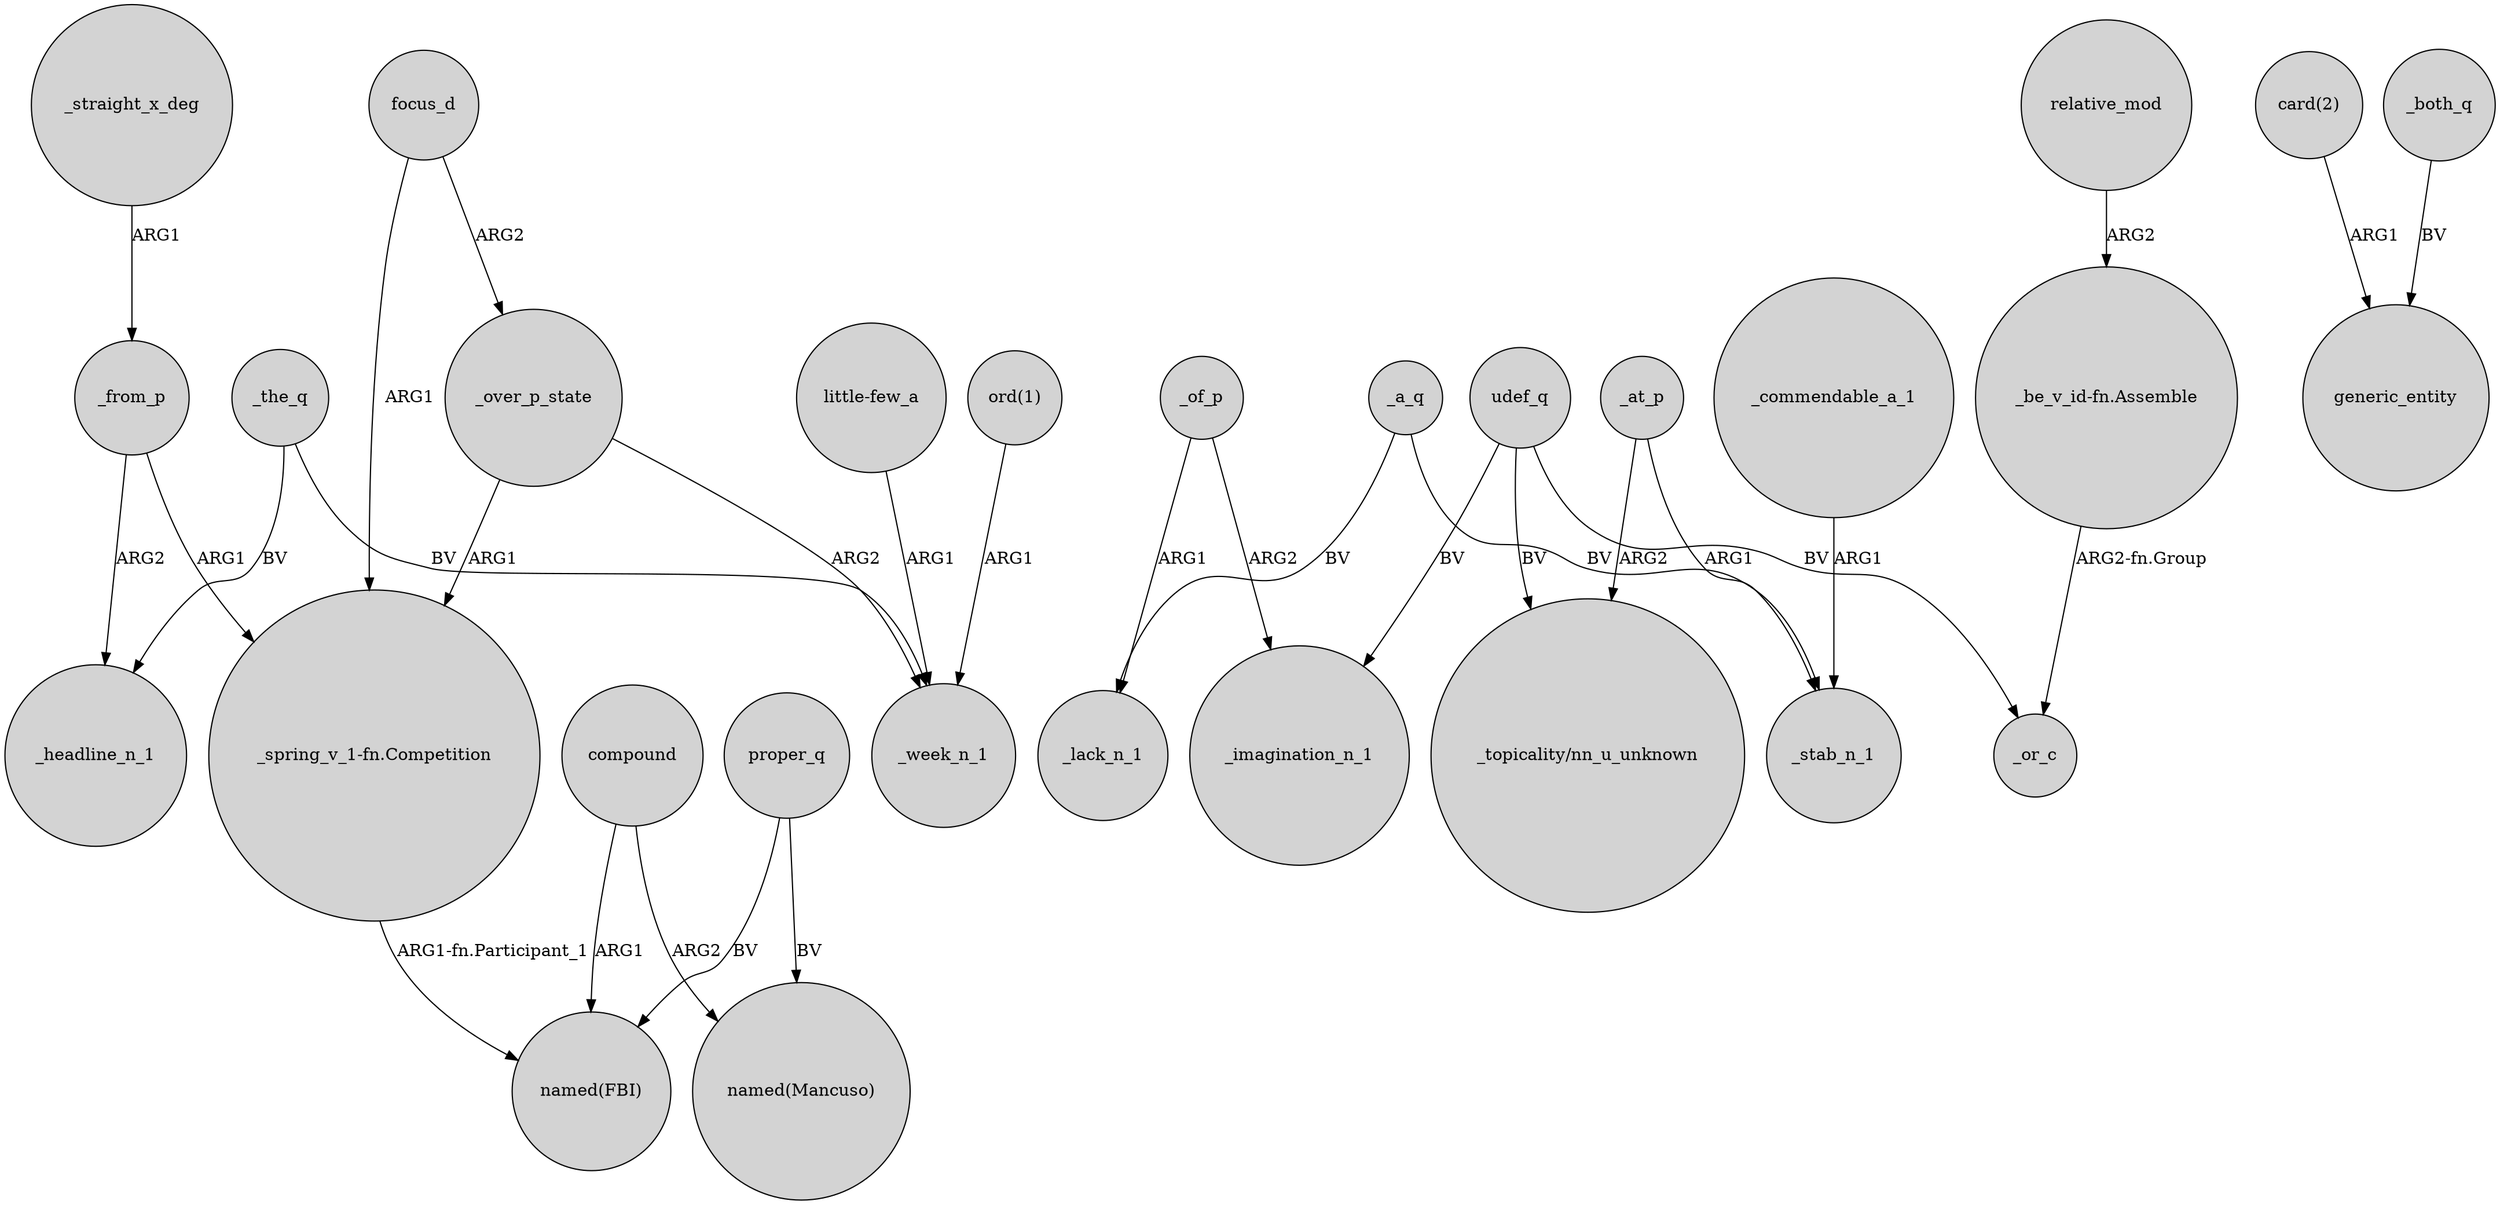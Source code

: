 digraph {
	node [shape=circle style=filled]
	_the_q -> _week_n_1 [label=BV]
	proper_q -> "named(Mancuso)" [label=BV]
	_from_p -> "_spring_v_1-fn.Competition" [label=ARG1]
	focus_d -> "_spring_v_1-fn.Competition" [label=ARG1]
	udef_q -> _imagination_n_1 [label=BV]
	_a_q -> _stab_n_1 [label=BV]
	_a_q -> _lack_n_1 [label=BV]
	proper_q -> "named(FBI)" [label=BV]
	_of_p -> _lack_n_1 [label=ARG1]
	"_spring_v_1-fn.Competition" -> "named(FBI)" [label="ARG1-fn.Participant_1"]
	compound -> "named(FBI)" [label=ARG1]
	"_be_v_id-fn.Assemble" -> _or_c [label="ARG2-fn.Group"]
	udef_q -> _or_c [label=BV]
	_over_p_state -> _week_n_1 [label=ARG2]
	_from_p -> _headline_n_1 [label=ARG2]
	_at_p -> "_topicality/nn_u_unknown" [label=ARG2]
	compound -> "named(Mancuso)" [label=ARG2]
	_over_p_state -> "_spring_v_1-fn.Competition" [label=ARG1]
	_the_q -> _headline_n_1 [label=BV]
	udef_q -> "_topicality/nn_u_unknown" [label=BV]
	"card(2)" -> generic_entity [label=ARG1]
	relative_mod -> "_be_v_id-fn.Assemble" [label=ARG2]
	_at_p -> _stab_n_1 [label=ARG1]
	_straight_x_deg -> _from_p [label=ARG1]
	"little-few_a" -> _week_n_1 [label=ARG1]
	_commendable_a_1 -> _stab_n_1 [label=ARG1]
	_of_p -> _imagination_n_1 [label=ARG2]
	_both_q -> generic_entity [label=BV]
	focus_d -> _over_p_state [label=ARG2]
	"ord(1)" -> _week_n_1 [label=ARG1]
}
